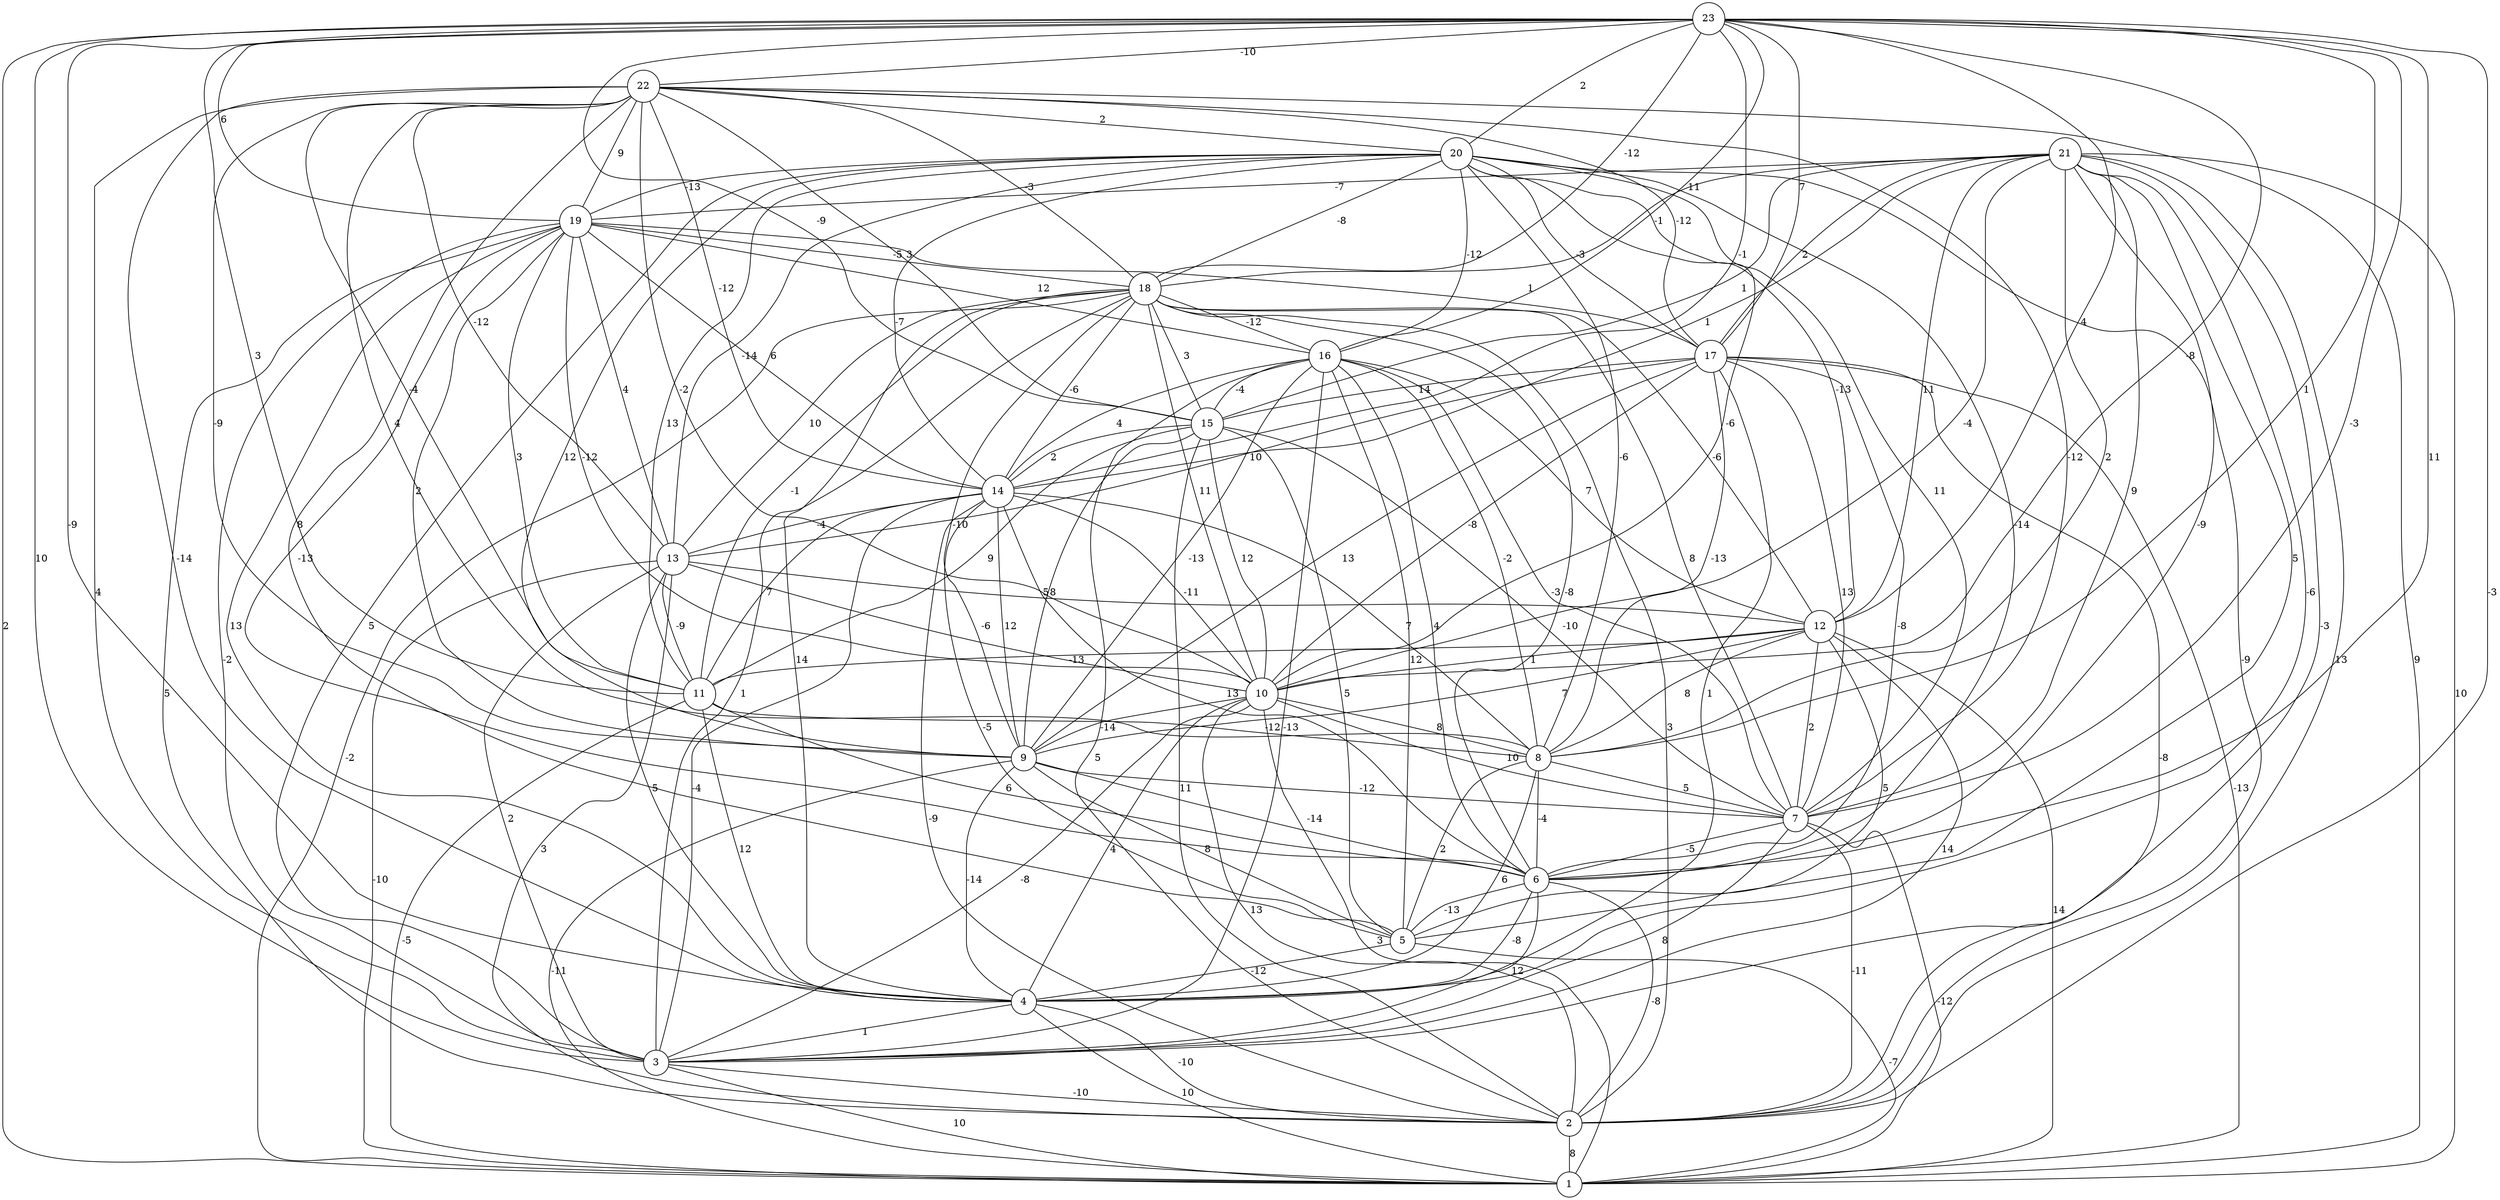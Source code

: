 graph { 
	 fontname="Helvetica,Arial,sans-serif" 
	 node [shape = circle]; 
	 23 -- 1 [label = "2"];
	 23 -- 2 [label = "-3"];
	 23 -- 3 [label = "10"];
	 23 -- 4 [label = "-9"];
	 23 -- 6 [label = "11"];
	 23 -- 7 [label = "-3"];
	 23 -- 8 [label = "1"];
	 23 -- 10 [label = "-8"];
	 23 -- 11 [label = "3"];
	 23 -- 12 [label = "4"];
	 23 -- 14 [label = "-1"];
	 23 -- 15 [label = "-9"];
	 23 -- 16 [label = "11"];
	 23 -- 17 [label = "7"];
	 23 -- 18 [label = "-12"];
	 23 -- 19 [label = "6"];
	 23 -- 20 [label = "2"];
	 23 -- 22 [label = "-10"];
	 22 -- 1 [label = "9"];
	 22 -- 3 [label = "4"];
	 22 -- 4 [label = "-14"];
	 22 -- 5 [label = "8"];
	 22 -- 7 [label = "-12"];
	 22 -- 8 [label = "4"];
	 22 -- 9 [label = "-9"];
	 22 -- 10 [label = "-2"];
	 22 -- 11 [label = "-4"];
	 22 -- 13 [label = "-12"];
	 22 -- 14 [label = "-12"];
	 22 -- 15 [label = "3"];
	 22 -- 17 [label = "-12"];
	 22 -- 18 [label = "-3"];
	 22 -- 19 [label = "9"];
	 22 -- 20 [label = "2"];
	 21 -- 1 [label = "10"];
	 21 -- 2 [label = "13"];
	 21 -- 3 [label = "-3"];
	 21 -- 4 [label = "-6"];
	 21 -- 5 [label = "5"];
	 21 -- 6 [label = "-9"];
	 21 -- 7 [label = "9"];
	 21 -- 8 [label = "2"];
	 21 -- 10 [label = "-4"];
	 21 -- 12 [label = "11"];
	 21 -- 14 [label = "1"];
	 21 -- 15 [label = "1"];
	 21 -- 17 [label = "2"];
	 21 -- 18 [label = "-1"];
	 21 -- 19 [label = "-7"];
	 20 -- 2 [label = "-9"];
	 20 -- 3 [label = "5"];
	 20 -- 6 [label = "-14"];
	 20 -- 7 [label = "11"];
	 20 -- 8 [label = "-6"];
	 20 -- 9 [label = "12"];
	 20 -- 10 [label = "-6"];
	 20 -- 11 [label = "13"];
	 20 -- 12 [label = "-13"];
	 20 -- 13 [label = "-14"];
	 20 -- 14 [label = "-7"];
	 20 -- 16 [label = "-12"];
	 20 -- 17 [label = "-3"];
	 20 -- 18 [label = "-8"];
	 20 -- 19 [label = "-13"];
	 19 -- 2 [label = "5"];
	 19 -- 3 [label = "-2"];
	 19 -- 4 [label = "13"];
	 19 -- 6 [label = "-13"];
	 19 -- 9 [label = "2"];
	 19 -- 10 [label = "-12"];
	 19 -- 11 [label = "3"];
	 19 -- 13 [label = "4"];
	 19 -- 14 [label = "6"];
	 19 -- 16 [label = "12"];
	 19 -- 17 [label = "1"];
	 19 -- 18 [label = "-5"];
	 18 -- 1 [label = "-2"];
	 18 -- 2 [label = "3"];
	 18 -- 3 [label = "1"];
	 18 -- 4 [label = "14"];
	 18 -- 6 [label = "-8"];
	 18 -- 7 [label = "8"];
	 18 -- 9 [label = "-10"];
	 18 -- 10 [label = "11"];
	 18 -- 11 [label = "-1"];
	 18 -- 12 [label = "-6"];
	 18 -- 13 [label = "10"];
	 18 -- 14 [label = "-6"];
	 18 -- 15 [label = "3"];
	 18 -- 16 [label = "-12"];
	 17 -- 1 [label = "-13"];
	 17 -- 2 [label = "-8"];
	 17 -- 4 [label = "1"];
	 17 -- 6 [label = "-8"];
	 17 -- 7 [label = "13"];
	 17 -- 8 [label = "-13"];
	 17 -- 9 [label = "13"];
	 17 -- 10 [label = "-8"];
	 17 -- 13 [label = "10"];
	 17 -- 15 [label = "14"];
	 16 -- 2 [label = "5"];
	 16 -- 3 [label = "-13"];
	 16 -- 5 [label = "12"];
	 16 -- 6 [label = "4"];
	 16 -- 7 [label = "-3"];
	 16 -- 8 [label = "-2"];
	 16 -- 9 [label = "-13"];
	 16 -- 12 [label = "7"];
	 16 -- 14 [label = "4"];
	 16 -- 15 [label = "-4"];
	 15 -- 2 [label = "11"];
	 15 -- 5 [label = "5"];
	 15 -- 7 [label = "-10"];
	 15 -- 9 [label = "8"];
	 15 -- 10 [label = "12"];
	 15 -- 11 [label = "9"];
	 15 -- 14 [label = "2"];
	 14 -- 2 [label = "-9"];
	 14 -- 3 [label = "-4"];
	 14 -- 5 [label = "-5"];
	 14 -- 6 [label = "13"];
	 14 -- 8 [label = "7"];
	 14 -- 9 [label = "12"];
	 14 -- 10 [label = "-11"];
	 14 -- 11 [label = "7"];
	 14 -- 13 [label = "-4"];
	 13 -- 1 [label = "-10"];
	 13 -- 2 [label = "3"];
	 13 -- 3 [label = "2"];
	 13 -- 4 [label = "5"];
	 13 -- 10 [label = "-6"];
	 13 -- 11 [label = "-9"];
	 13 -- 12 [label = "5"];
	 12 -- 1 [label = "14"];
	 12 -- 3 [label = "14"];
	 12 -- 5 [label = "5"];
	 12 -- 7 [label = "2"];
	 12 -- 8 [label = "8"];
	 12 -- 9 [label = "7"];
	 12 -- 10 [label = "1"];
	 12 -- 11 [label = "-13"];
	 11 -- 1 [label = "-5"];
	 11 -- 4 [label = "12"];
	 11 -- 6 [label = "6"];
	 11 -- 8 [label = "-12"];
	 10 -- 1 [label = "3"];
	 10 -- 2 [label = "13"];
	 10 -- 3 [label = "-8"];
	 10 -- 4 [label = "4"];
	 10 -- 7 [label = "10"];
	 10 -- 8 [label = "8"];
	 10 -- 9 [label = "-14"];
	 9 -- 1 [label = "-11"];
	 9 -- 4 [label = "-14"];
	 9 -- 5 [label = "8"];
	 9 -- 6 [label = "-14"];
	 9 -- 7 [label = "-12"];
	 8 -- 4 [label = "6"];
	 8 -- 5 [label = "2"];
	 8 -- 6 [label = "-4"];
	 8 -- 7 [label = "5"];
	 7 -- 1 [label = "-12"];
	 7 -- 2 [label = "-11"];
	 7 -- 3 [label = "8"];
	 7 -- 6 [label = "-5"];
	 6 -- 2 [label = "-8"];
	 6 -- 3 [label = "12"];
	 6 -- 4 [label = "-8"];
	 6 -- 5 [label = "-13"];
	 5 -- 1 [label = "-7"];
	 5 -- 4 [label = "-12"];
	 4 -- 1 [label = "10"];
	 4 -- 2 [label = "-10"];
	 4 -- 3 [label = "1"];
	 3 -- 1 [label = "10"];
	 3 -- 2 [label = "-10"];
	 2 -- 1 [label = "8"];
	 1;
	 2;
	 3;
	 4;
	 5;
	 6;
	 7;
	 8;
	 9;
	 10;
	 11;
	 12;
	 13;
	 14;
	 15;
	 16;
	 17;
	 18;
	 19;
	 20;
	 21;
	 22;
	 23;
}
